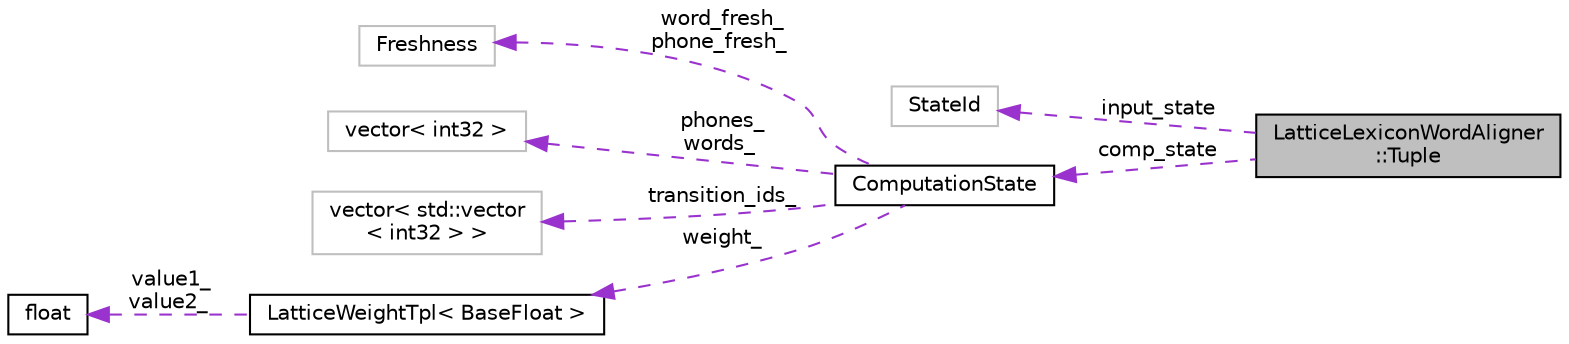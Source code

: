 digraph "LatticeLexiconWordAligner::Tuple"
{
  edge [fontname="Helvetica",fontsize="10",labelfontname="Helvetica",labelfontsize="10"];
  node [fontname="Helvetica",fontsize="10",shape=record];
  rankdir="LR";
  Node1 [label="LatticeLexiconWordAligner\l::Tuple",height=0.2,width=0.4,color="black", fillcolor="grey75", style="filled", fontcolor="black"];
  Node2 -> Node1 [dir="back",color="darkorchid3",fontsize="10",style="dashed",label=" input_state" ,fontname="Helvetica"];
  Node2 [label="StateId",height=0.2,width=0.4,color="grey75", fillcolor="white", style="filled"];
  Node3 -> Node1 [dir="back",color="darkorchid3",fontsize="10",style="dashed",label=" comp_state" ,fontname="Helvetica"];
  Node3 [label="ComputationState",height=0.2,width=0.4,color="black", fillcolor="white", style="filled",URL="$classkaldi_1_1LatticeLexiconWordAligner_1_1ComputationState.html"];
  Node4 -> Node3 [dir="back",color="darkorchid3",fontsize="10",style="dashed",label=" word_fresh_\nphone_fresh_" ,fontname="Helvetica"];
  Node4 [label="Freshness",height=0.2,width=0.4,color="grey75", fillcolor="white", style="filled"];
  Node5 -> Node3 [dir="back",color="darkorchid3",fontsize="10",style="dashed",label=" phones_\nwords_" ,fontname="Helvetica"];
  Node5 [label="vector\< int32 \>",height=0.2,width=0.4,color="grey75", fillcolor="white", style="filled"];
  Node6 -> Node3 [dir="back",color="darkorchid3",fontsize="10",style="dashed",label=" transition_ids_" ,fontname="Helvetica"];
  Node6 [label="vector\< std::vector\l\< int32 \> \>",height=0.2,width=0.4,color="grey75", fillcolor="white", style="filled"];
  Node7 -> Node3 [dir="back",color="darkorchid3",fontsize="10",style="dashed",label=" weight_" ,fontname="Helvetica"];
  Node7 [label="LatticeWeightTpl\< BaseFloat \>",height=0.2,width=0.4,color="black", fillcolor="white", style="filled",URL="$classfst_1_1LatticeWeightTpl.html"];
  Node8 -> Node7 [dir="back",color="darkorchid3",fontsize="10",style="dashed",label=" value1_\nvalue2_" ,fontname="Helvetica"];
  Node8 [label="float",height=0.2,width=0.4,color="black", fillcolor="white", style="filled",URL="$classfloat.html"];
}
